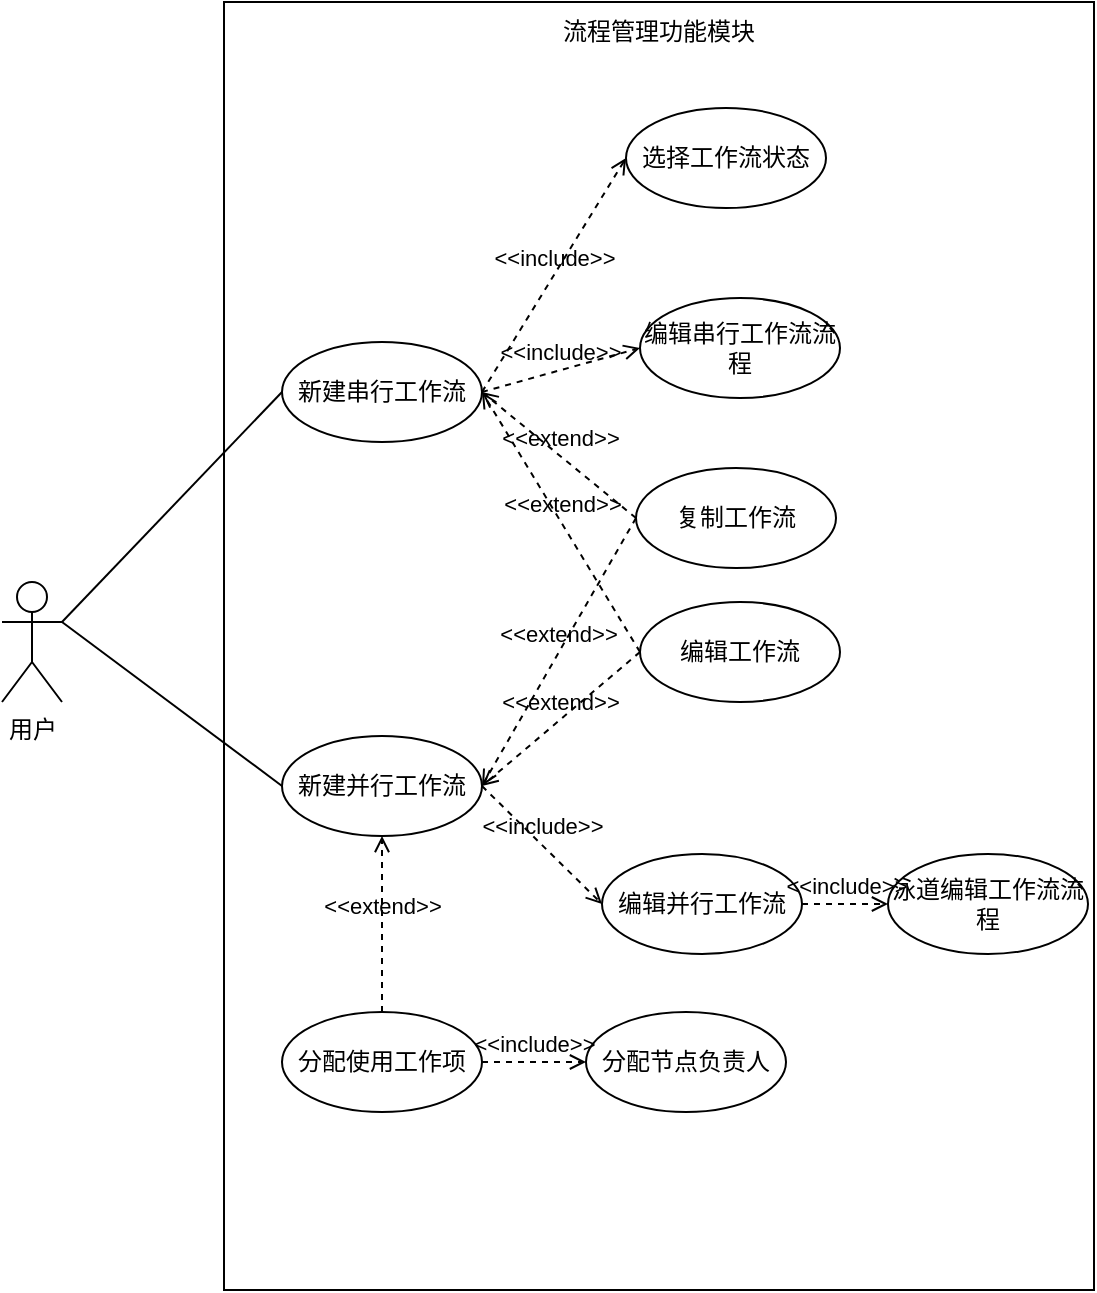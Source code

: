 <mxfile version="26.0.11">
  <diagram name="第 1 页" id="nRazSnuQPNOup-Pqp2Xt">
    <mxGraphModel dx="1306" dy="825" grid="0" gridSize="10" guides="1" tooltips="1" connect="1" arrows="1" fold="1" page="1" pageScale="1" pageWidth="827" pageHeight="1169" math="0" shadow="0">
      <root>
        <mxCell id="0" />
        <mxCell id="1" parent="0" />
        <mxCell id="xq_22mTDFq53GbEnvooa-1" value="用户" style="shape=umlActor;verticalLabelPosition=bottom;verticalAlign=top;html=1;" vertex="1" parent="1">
          <mxGeometry x="102" y="355" width="30" height="60" as="geometry" />
        </mxCell>
        <mxCell id="xq_22mTDFq53GbEnvooa-2" value="" style="rounded=0;whiteSpace=wrap;html=1;" vertex="1" parent="1">
          <mxGeometry x="213" y="65" width="435" height="644" as="geometry" />
        </mxCell>
        <mxCell id="xq_22mTDFq53GbEnvooa-3" value="流程管理功能模块" style="text;html=1;align=center;verticalAlign=middle;whiteSpace=wrap;rounded=0;" vertex="1" parent="1">
          <mxGeometry x="381" y="65" width="99" height="30" as="geometry" />
        </mxCell>
        <mxCell id="xq_22mTDFq53GbEnvooa-4" value="编辑串行工作流流程" style="ellipse;whiteSpace=wrap;html=1;" vertex="1" parent="1">
          <mxGeometry x="421" y="213" width="100" height="50" as="geometry" />
        </mxCell>
        <mxCell id="xq_22mTDFq53GbEnvooa-5" value="新建串行工作流" style="ellipse;whiteSpace=wrap;html=1;" vertex="1" parent="1">
          <mxGeometry x="242" y="235" width="100" height="50" as="geometry" />
        </mxCell>
        <mxCell id="xq_22mTDFq53GbEnvooa-7" value="复制工作流" style="ellipse;whiteSpace=wrap;html=1;" vertex="1" parent="1">
          <mxGeometry x="419" y="298" width="100" height="50" as="geometry" />
        </mxCell>
        <mxCell id="xq_22mTDFq53GbEnvooa-8" value="编辑并行工作流" style="ellipse;whiteSpace=wrap;html=1;" vertex="1" parent="1">
          <mxGeometry x="402" y="491" width="100" height="50" as="geometry" />
        </mxCell>
        <mxCell id="xq_22mTDFq53GbEnvooa-13" value="新建并行工作流" style="ellipse;whiteSpace=wrap;html=1;" vertex="1" parent="1">
          <mxGeometry x="242" y="432" width="100" height="50" as="geometry" />
        </mxCell>
        <mxCell id="xq_22mTDFq53GbEnvooa-16" value="" style="endArrow=none;html=1;rounded=0;exitX=1;exitY=0.333;exitDx=0;exitDy=0;exitPerimeter=0;entryX=0;entryY=0.5;entryDx=0;entryDy=0;" edge="1" parent="1" source="xq_22mTDFq53GbEnvooa-1" target="xq_22mTDFq53GbEnvooa-5">
          <mxGeometry width="50" height="50" relative="1" as="geometry">
            <mxPoint x="142" y="385" as="sourcePoint" />
            <mxPoint x="224" y="370" as="targetPoint" />
          </mxGeometry>
        </mxCell>
        <mxCell id="xq_22mTDFq53GbEnvooa-23" value="选择工作流状态" style="ellipse;whiteSpace=wrap;html=1;" vertex="1" parent="1">
          <mxGeometry x="414" y="118" width="100" height="50" as="geometry" />
        </mxCell>
        <mxCell id="xq_22mTDFq53GbEnvooa-25" value="泳道编辑工作流流程" style="ellipse;whiteSpace=wrap;html=1;" vertex="1" parent="1">
          <mxGeometry x="545" y="491" width="100" height="50" as="geometry" />
        </mxCell>
        <mxCell id="xq_22mTDFq53GbEnvooa-26" value="分配节点负责人" style="ellipse;whiteSpace=wrap;html=1;" vertex="1" parent="1">
          <mxGeometry x="394" y="570" width="100" height="50" as="geometry" />
        </mxCell>
        <mxCell id="xq_22mTDFq53GbEnvooa-27" value="" style="endArrow=none;html=1;rounded=0;exitX=1;exitY=0.333;exitDx=0;exitDy=0;exitPerimeter=0;entryX=0;entryY=0.5;entryDx=0;entryDy=0;" edge="1" parent="1" source="xq_22mTDFq53GbEnvooa-1" target="xq_22mTDFq53GbEnvooa-13">
          <mxGeometry width="50" height="50" relative="1" as="geometry">
            <mxPoint x="142" y="385" as="sourcePoint" />
            <mxPoint x="252" y="289" as="targetPoint" />
          </mxGeometry>
        </mxCell>
        <mxCell id="xq_22mTDFq53GbEnvooa-30" value="编辑工作流" style="ellipse;whiteSpace=wrap;html=1;" vertex="1" parent="1">
          <mxGeometry x="421" y="365" width="100" height="50" as="geometry" />
        </mxCell>
        <mxCell id="xq_22mTDFq53GbEnvooa-31" value="&amp;lt;&amp;lt;include&amp;gt;&amp;gt;" style="html=1;verticalAlign=bottom;labelBackgroundColor=none;endArrow=open;endFill=0;dashed=1;rounded=0;entryX=0;entryY=0.5;entryDx=0;entryDy=0;exitX=1;exitY=0.5;exitDx=0;exitDy=0;" edge="1" parent="1" source="xq_22mTDFq53GbEnvooa-5" target="xq_22mTDFq53GbEnvooa-23">
          <mxGeometry width="160" relative="1" as="geometry">
            <mxPoint x="332" y="424" as="sourcePoint" />
            <mxPoint x="492" y="424" as="targetPoint" />
          </mxGeometry>
        </mxCell>
        <mxCell id="xq_22mTDFq53GbEnvooa-32" value="&amp;lt;&amp;lt;include&amp;gt;&amp;gt;" style="html=1;verticalAlign=bottom;labelBackgroundColor=none;endArrow=open;endFill=0;dashed=1;rounded=0;entryX=0;entryY=0.5;entryDx=0;entryDy=0;exitX=1;exitY=0.5;exitDx=0;exitDy=0;" edge="1" parent="1" source="xq_22mTDFq53GbEnvooa-5" target="xq_22mTDFq53GbEnvooa-4">
          <mxGeometry width="160" relative="1" as="geometry">
            <mxPoint x="352" y="270" as="sourcePoint" />
            <mxPoint x="424" y="153" as="targetPoint" />
          </mxGeometry>
        </mxCell>
        <mxCell id="xq_22mTDFq53GbEnvooa-33" value="&amp;lt;&amp;lt;extend&amp;gt;&amp;gt;" style="html=1;verticalAlign=bottom;labelBackgroundColor=none;endArrow=open;endFill=0;dashed=1;rounded=0;entryX=1;entryY=0.5;entryDx=0;entryDy=0;exitX=0;exitY=0.5;exitDx=0;exitDy=0;" edge="1" parent="1" source="xq_22mTDFq53GbEnvooa-7" target="xq_22mTDFq53GbEnvooa-5">
          <mxGeometry width="160" relative="1" as="geometry">
            <mxPoint x="332" y="424" as="sourcePoint" />
            <mxPoint x="492" y="424" as="targetPoint" />
          </mxGeometry>
        </mxCell>
        <mxCell id="xq_22mTDFq53GbEnvooa-34" value="&amp;lt;&amp;lt;extend&amp;gt;&amp;gt;" style="html=1;verticalAlign=bottom;labelBackgroundColor=none;endArrow=open;endFill=0;dashed=1;rounded=0;entryX=1;entryY=0.5;entryDx=0;entryDy=0;exitX=0;exitY=0.5;exitDx=0;exitDy=0;" edge="1" parent="1" source="xq_22mTDFq53GbEnvooa-30" target="xq_22mTDFq53GbEnvooa-13">
          <mxGeometry width="160" relative="1" as="geometry">
            <mxPoint x="429" y="333" as="sourcePoint" />
            <mxPoint x="352" y="270" as="targetPoint" />
          </mxGeometry>
        </mxCell>
        <mxCell id="xq_22mTDFq53GbEnvooa-35" value="&amp;lt;&amp;lt;extend&amp;gt;&amp;gt;" style="html=1;verticalAlign=bottom;labelBackgroundColor=none;endArrow=open;endFill=0;dashed=1;rounded=0;exitX=0;exitY=0.5;exitDx=0;exitDy=0;entryX=1;entryY=0.5;entryDx=0;entryDy=0;" edge="1" parent="1" source="xq_22mTDFq53GbEnvooa-30" target="xq_22mTDFq53GbEnvooa-5">
          <mxGeometry width="160" relative="1" as="geometry">
            <mxPoint x="431" y="400" as="sourcePoint" />
            <mxPoint x="345" y="261" as="targetPoint" />
          </mxGeometry>
        </mxCell>
        <mxCell id="xq_22mTDFq53GbEnvooa-36" value="&amp;lt;&amp;lt;extend&amp;gt;&amp;gt;" style="html=1;verticalAlign=bottom;labelBackgroundColor=none;endArrow=open;endFill=0;dashed=1;rounded=0;entryX=1;entryY=0.5;entryDx=0;entryDy=0;exitX=0;exitY=0.5;exitDx=0;exitDy=0;" edge="1" parent="1" source="xq_22mTDFq53GbEnvooa-7" target="xq_22mTDFq53GbEnvooa-13">
          <mxGeometry width="160" relative="1" as="geometry">
            <mxPoint x="429" y="333" as="sourcePoint" />
            <mxPoint x="352" y="270" as="targetPoint" />
          </mxGeometry>
        </mxCell>
        <mxCell id="xq_22mTDFq53GbEnvooa-37" value="&amp;lt;&amp;lt;include&amp;gt;&amp;gt;" style="html=1;verticalAlign=bottom;labelBackgroundColor=none;endArrow=open;endFill=0;dashed=1;rounded=0;entryX=0;entryY=0.5;entryDx=0;entryDy=0;exitX=1;exitY=0.5;exitDx=0;exitDy=0;" edge="1" parent="1" source="xq_22mTDFq53GbEnvooa-13" target="xq_22mTDFq53GbEnvooa-8">
          <mxGeometry width="160" relative="1" as="geometry">
            <mxPoint x="352" y="270" as="sourcePoint" />
            <mxPoint x="424" y="153" as="targetPoint" />
          </mxGeometry>
        </mxCell>
        <mxCell id="xq_22mTDFq53GbEnvooa-38" value="&amp;lt;&amp;lt;include&amp;gt;&amp;gt;" style="html=1;verticalAlign=bottom;labelBackgroundColor=none;endArrow=open;endFill=0;dashed=1;rounded=0;entryX=0;entryY=0.5;entryDx=0;entryDy=0;exitX=1;exitY=0.5;exitDx=0;exitDy=0;" edge="1" parent="1" source="xq_22mTDFq53GbEnvooa-8" target="xq_22mTDFq53GbEnvooa-25">
          <mxGeometry width="160" relative="1" as="geometry">
            <mxPoint x="362" y="280" as="sourcePoint" />
            <mxPoint x="434" y="163" as="targetPoint" />
          </mxGeometry>
        </mxCell>
        <mxCell id="xq_22mTDFq53GbEnvooa-40" value="分配使用工作项" style="ellipse;whiteSpace=wrap;html=1;" vertex="1" parent="1">
          <mxGeometry x="242" y="570" width="100" height="50" as="geometry" />
        </mxCell>
        <mxCell id="xq_22mTDFq53GbEnvooa-41" value="&amp;lt;&amp;lt;extend&amp;gt;&amp;gt;" style="html=1;verticalAlign=bottom;labelBackgroundColor=none;endArrow=open;endFill=0;dashed=1;rounded=0;entryX=0.5;entryY=1;entryDx=0;entryDy=0;exitX=0.5;exitY=0;exitDx=0;exitDy=0;" edge="1" parent="1" source="xq_22mTDFq53GbEnvooa-40" target="xq_22mTDFq53GbEnvooa-13">
          <mxGeometry width="160" relative="1" as="geometry">
            <mxPoint x="431" y="400" as="sourcePoint" />
            <mxPoint x="352" y="467" as="targetPoint" />
          </mxGeometry>
        </mxCell>
        <mxCell id="xq_22mTDFq53GbEnvooa-43" value="&amp;lt;&amp;lt;include&amp;gt;&amp;gt;" style="html=1;verticalAlign=bottom;labelBackgroundColor=none;endArrow=open;endFill=0;dashed=1;rounded=0;entryX=0;entryY=0.5;entryDx=0;entryDy=0;exitX=1;exitY=0.5;exitDx=0;exitDy=0;" edge="1" parent="1" source="xq_22mTDFq53GbEnvooa-40" target="xq_22mTDFq53GbEnvooa-26">
          <mxGeometry width="160" relative="1" as="geometry">
            <mxPoint x="352" y="467" as="sourcePoint" />
            <mxPoint x="412" y="526" as="targetPoint" />
          </mxGeometry>
        </mxCell>
      </root>
    </mxGraphModel>
  </diagram>
</mxfile>
